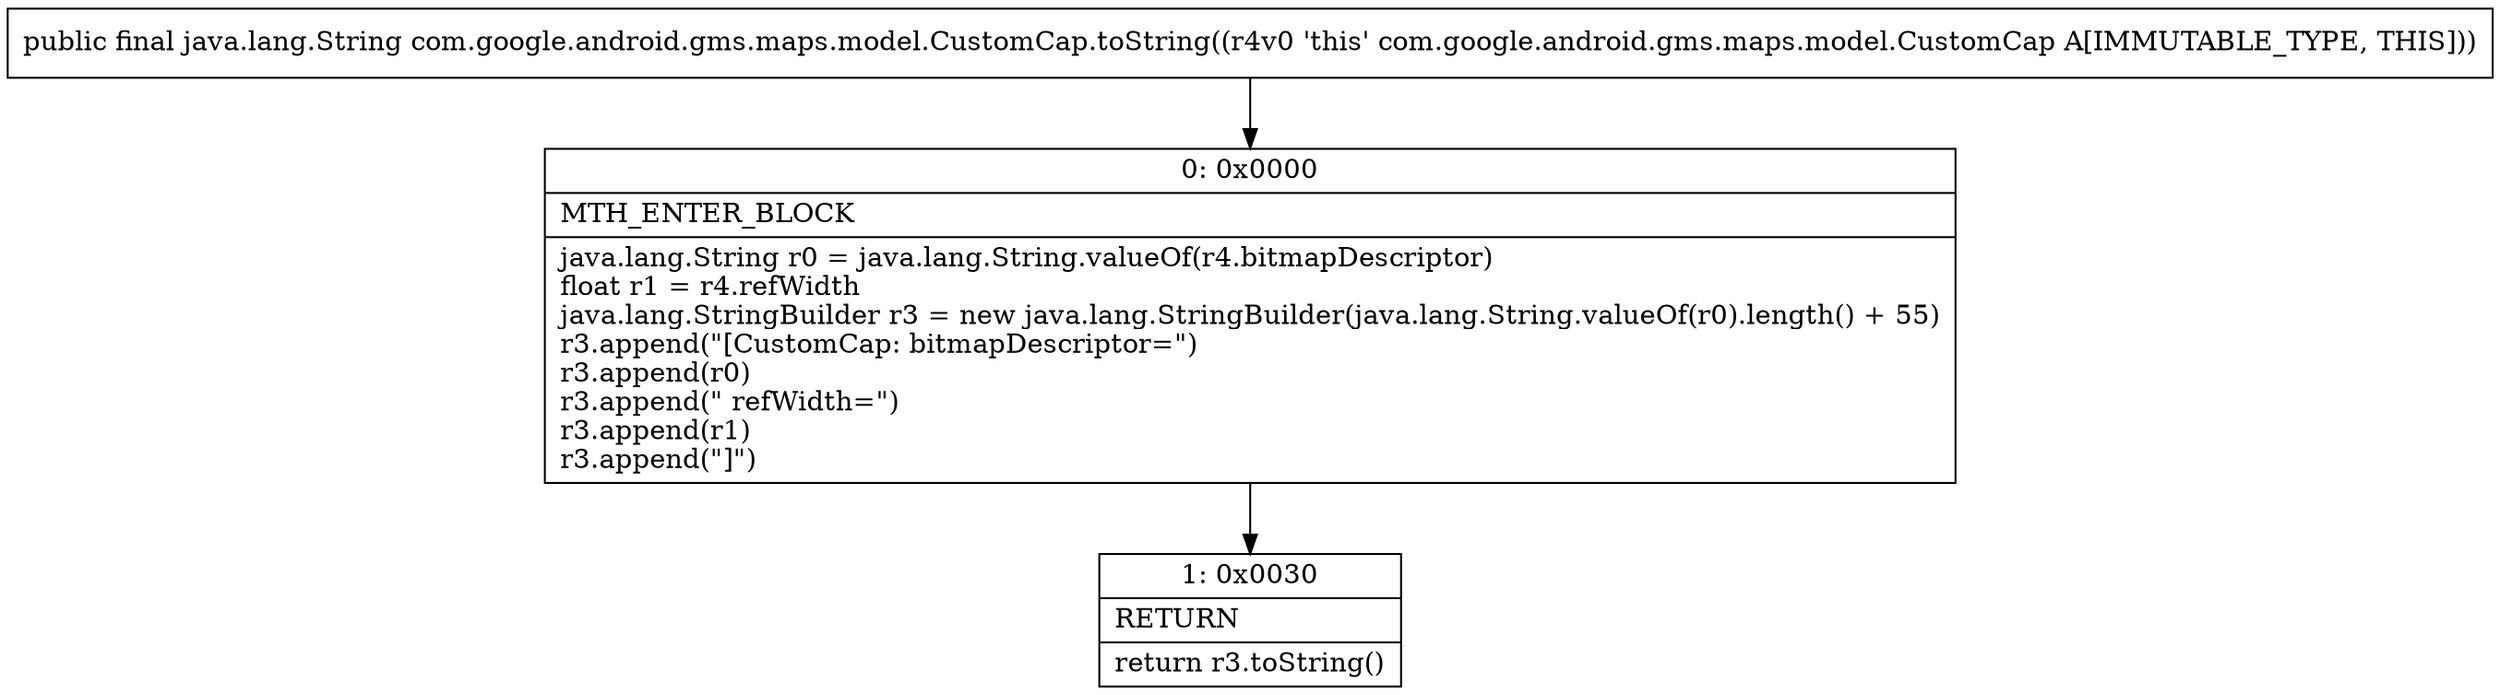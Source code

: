 digraph "CFG forcom.google.android.gms.maps.model.CustomCap.toString()Ljava\/lang\/String;" {
Node_0 [shape=record,label="{0\:\ 0x0000|MTH_ENTER_BLOCK\l|java.lang.String r0 = java.lang.String.valueOf(r4.bitmapDescriptor)\lfloat r1 = r4.refWidth\ljava.lang.StringBuilder r3 = new java.lang.StringBuilder(java.lang.String.valueOf(r0).length() + 55)\lr3.append(\"[CustomCap: bitmapDescriptor=\")\lr3.append(r0)\lr3.append(\" refWidth=\")\lr3.append(r1)\lr3.append(\"]\")\l}"];
Node_1 [shape=record,label="{1\:\ 0x0030|RETURN\l|return r3.toString()\l}"];
MethodNode[shape=record,label="{public final java.lang.String com.google.android.gms.maps.model.CustomCap.toString((r4v0 'this' com.google.android.gms.maps.model.CustomCap A[IMMUTABLE_TYPE, THIS])) }"];
MethodNode -> Node_0;
Node_0 -> Node_1;
}

